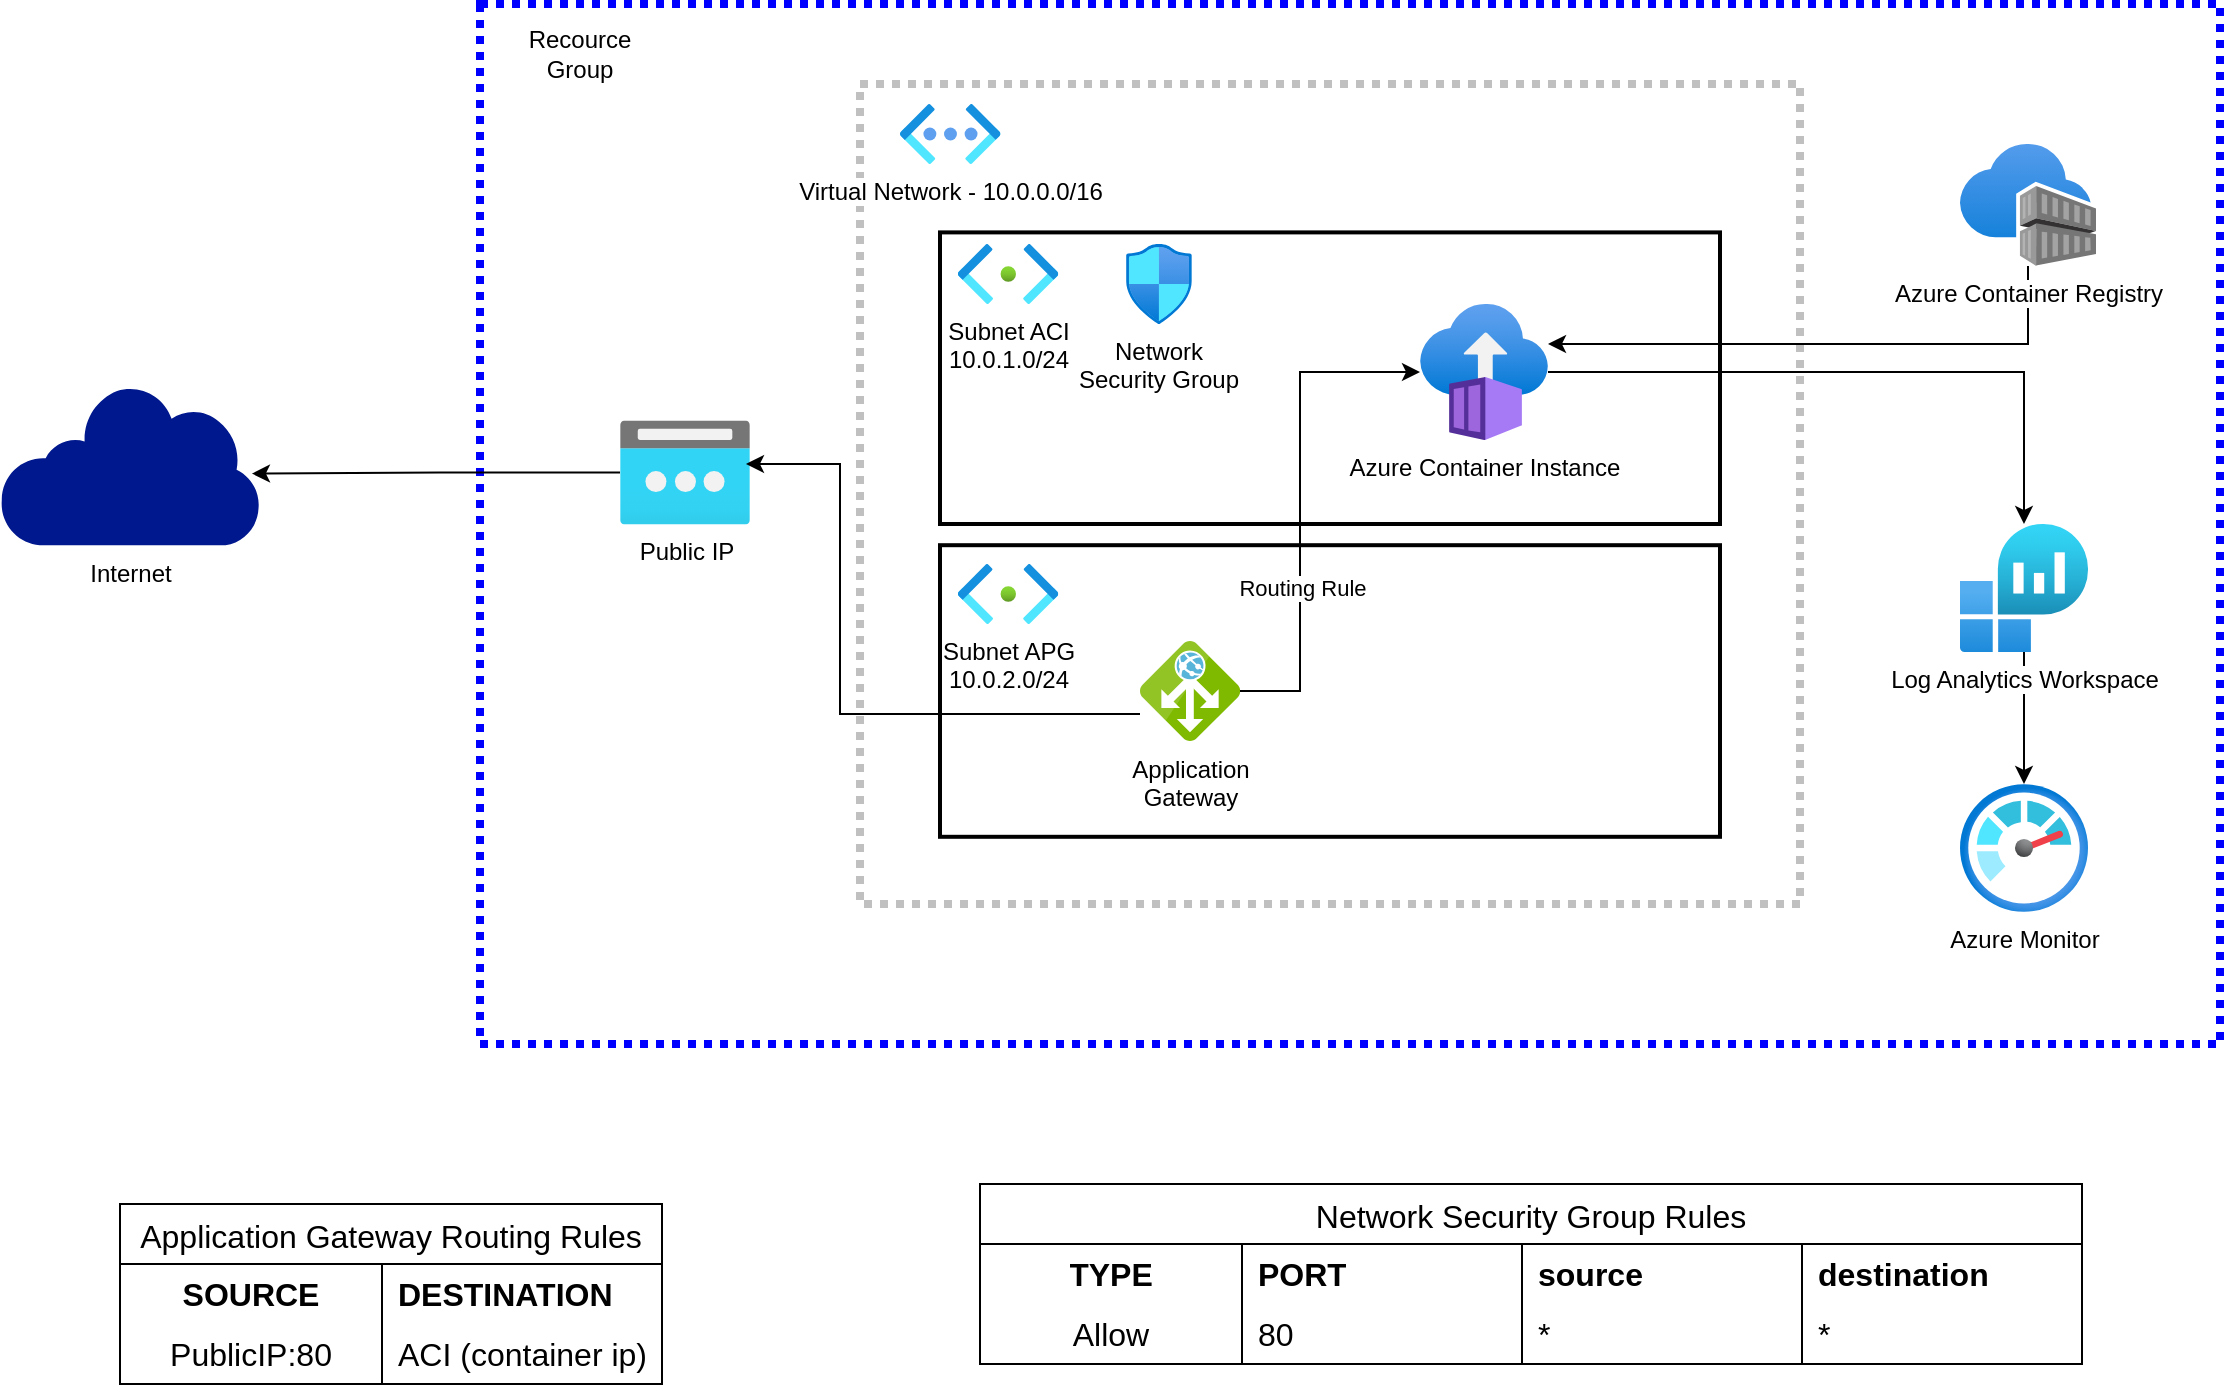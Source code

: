<mxfile version="26.1.3">
  <diagram name="Page-1" id="nj9fEkYFzmO_f7lPYOMM">
    <mxGraphModel dx="1434" dy="746" grid="1" gridSize="10" guides="1" tooltips="1" connect="1" arrows="1" fold="1" page="1" pageScale="1" pageWidth="1169" pageHeight="827" math="0" shadow="0">
      <root>
        <mxCell id="0" />
        <mxCell id="1" parent="0" />
        <mxCell id="pwINobziB2QLhd5NFdGL-3" value="" style="rounded=0;whiteSpace=wrap;html=1;strokeWidth=2;strokeColor=light-dark(#000000, #ededed);fillColor=none;" vertex="1" parent="1">
          <mxGeometry x="530" y="320.6" width="390" height="145.8" as="geometry" />
        </mxCell>
        <mxCell id="IcHHnif0nmUrZjCi6gja-13" value="" style="rounded=0;whiteSpace=wrap;html=1;dashed=1;dashPattern=1 1;strokeWidth=4;strokeColor=light-dark(#c0c0c0, #ededed);fillColor=none;" parent="1" vertex="1">
          <mxGeometry x="490" y="90" width="470" height="410" as="geometry" />
        </mxCell>
        <mxCell id="IcHHnif0nmUrZjCi6gja-11" value="" style="rounded=0;whiteSpace=wrap;html=1;dashed=1;dashPattern=1 1;strokeWidth=4;strokeColor=light-dark(#0000ff, #ededed);fillColor=none;" parent="1" vertex="1">
          <mxGeometry x="300" y="50" width="870" height="520" as="geometry" />
        </mxCell>
        <mxCell id="IcHHnif0nmUrZjCi6gja-14" value="" style="rounded=0;whiteSpace=wrap;html=1;strokeWidth=2;strokeColor=light-dark(#000000, #ededed);fillColor=none;" parent="1" vertex="1">
          <mxGeometry x="530" y="164.2" width="390" height="145.8" as="geometry" />
        </mxCell>
        <mxCell id="IcHHnif0nmUrZjCi6gja-15" style="edgeStyle=orthogonalEdgeStyle;rounded=0;orthogonalLoop=1;jettySize=auto;html=1;" parent="1" source="IcHHnif0nmUrZjCi6gja-1" target="IcHHnif0nmUrZjCi6gja-3" edge="1">
          <mxGeometry relative="1" as="geometry">
            <Array as="points">
              <mxPoint x="1074" y="220" />
            </Array>
          </mxGeometry>
        </mxCell>
        <mxCell id="IcHHnif0nmUrZjCi6gja-1" value="Azure Container Registry" style="image;aspect=fixed;html=1;points=[];align=center;fontSize=12;image=img/lib/azure2/containers/Container_Registries.svg;" parent="1" vertex="1">
          <mxGeometry x="1040" y="120" width="68" height="61" as="geometry" />
        </mxCell>
        <mxCell id="IcHHnif0nmUrZjCi6gja-2" value="Virtual Network - 10.0.0.0/16" style="image;aspect=fixed;html=1;points=[];align=center;fontSize=12;image=img/lib/azure2/networking/Virtual_Networks_Classic.svg;" parent="1" vertex="1">
          <mxGeometry x="510" y="100" width="50.25" height="30" as="geometry" />
        </mxCell>
        <mxCell id="pwINobziB2QLhd5NFdGL-8" style="edgeStyle=orthogonalEdgeStyle;rounded=0;orthogonalLoop=1;jettySize=auto;html=1;" edge="1" parent="1" source="IcHHnif0nmUrZjCi6gja-3" target="pwINobziB2QLhd5NFdGL-7">
          <mxGeometry relative="1" as="geometry" />
        </mxCell>
        <mxCell id="IcHHnif0nmUrZjCi6gja-3" value="Azure Container Instance" style="image;aspect=fixed;html=1;points=[];align=center;fontSize=12;image=img/lib/azure2/compute/Container_Instances.svg;" parent="1" vertex="1">
          <mxGeometry x="770" y="200" width="64" height="68" as="geometry" />
        </mxCell>
        <mxCell id="IcHHnif0nmUrZjCi6gja-4" value="&lt;div&gt;Public IP&lt;/div&gt;" style="image;aspect=fixed;html=1;points=[];align=center;fontSize=12;image=img/lib/azure2/networking/Public_IP_Addresses.svg;" parent="1" vertex="1">
          <mxGeometry x="370" y="258.3" width="65" height="52" as="geometry" />
        </mxCell>
        <mxCell id="IcHHnif0nmUrZjCi6gja-5" value="&lt;div&gt;Network&lt;/div&gt;&lt;div&gt;Security Group&lt;/div&gt;" style="image;aspect=fixed;html=1;points=[];align=center;fontSize=12;image=img/lib/azure2/networking/Network_Security_Groups.svg;" parent="1" vertex="1">
          <mxGeometry x="623.0" y="170" width="32.94" height="40" as="geometry" />
        </mxCell>
        <mxCell id="IcHHnif0nmUrZjCi6gja-6" value="Azure Monitor" style="image;aspect=fixed;html=1;points=[];align=center;fontSize=12;image=img/lib/azure2/management_governance/Monitor.svg;" parent="1" vertex="1">
          <mxGeometry x="1040" y="440" width="64" height="64" as="geometry" />
        </mxCell>
        <mxCell id="IcHHnif0nmUrZjCi6gja-7" value="Internet" style="sketch=0;aspect=fixed;pointerEvents=1;shadow=0;dashed=0;html=1;strokeColor=none;labelPosition=center;verticalLabelPosition=bottom;verticalAlign=top;align=center;fillColor=#00188D;shape=mxgraph.mscae.enterprise.internet" parent="1" vertex="1">
          <mxGeometry x="60" y="240" width="130" height="80.6" as="geometry" />
        </mxCell>
        <mxCell id="IcHHnif0nmUrZjCi6gja-8" style="edgeStyle=orthogonalEdgeStyle;rounded=0;orthogonalLoop=1;jettySize=auto;html=1;entryX=0.969;entryY=0.556;entryDx=0;entryDy=0;entryPerimeter=0;" parent="1" source="IcHHnif0nmUrZjCi6gja-4" target="IcHHnif0nmUrZjCi6gja-7" edge="1">
          <mxGeometry relative="1" as="geometry" />
        </mxCell>
        <mxCell id="IcHHnif0nmUrZjCi6gja-9" value="&lt;div&gt;Subnet ACI&lt;/div&gt;&lt;div&gt;10.0.1.0/24&lt;/div&gt;" style="image;aspect=fixed;html=1;points=[];align=center;fontSize=12;image=img/lib/azure2/networking/Subnet.svg;" parent="1" vertex="1">
          <mxGeometry x="539" y="170" width="50.1" height="30" as="geometry" />
        </mxCell>
        <mxCell id="IcHHnif0nmUrZjCi6gja-12" value="Recource Group" style="text;html=1;align=center;verticalAlign=middle;whiteSpace=wrap;rounded=0;" parent="1" vertex="1">
          <mxGeometry x="320" y="60" width="60" height="30" as="geometry" />
        </mxCell>
        <mxCell id="pwINobziB2QLhd5NFdGL-5" style="edgeStyle=orthogonalEdgeStyle;rounded=0;orthogonalLoop=1;jettySize=auto;html=1;" edge="1" parent="1" source="pwINobziB2QLhd5NFdGL-1" target="IcHHnif0nmUrZjCi6gja-3">
          <mxGeometry relative="1" as="geometry">
            <Array as="points">
              <mxPoint x="710" y="394" />
              <mxPoint x="710" y="234" />
            </Array>
          </mxGeometry>
        </mxCell>
        <mxCell id="pwINobziB2QLhd5NFdGL-6" value="Routing Rule" style="edgeLabel;html=1;align=center;verticalAlign=middle;resizable=0;points=[];" vertex="1" connectable="0" parent="pwINobziB2QLhd5NFdGL-5">
          <mxGeometry x="-0.347" y="-1" relative="1" as="geometry">
            <mxPoint as="offset" />
          </mxGeometry>
        </mxCell>
        <mxCell id="pwINobziB2QLhd5NFdGL-1" value="&lt;div&gt;Application&lt;/div&gt;&lt;div&gt;Gateway&lt;/div&gt;" style="image;sketch=0;aspect=fixed;html=1;points=[];align=center;fontSize=12;image=img/lib/mscae/Application_Gateway.svg;" vertex="1" parent="1">
          <mxGeometry x="630" y="368.5" width="50" height="50" as="geometry" />
        </mxCell>
        <mxCell id="pwINobziB2QLhd5NFdGL-2" style="edgeStyle=orthogonalEdgeStyle;rounded=0;orthogonalLoop=1;jettySize=auto;html=1;entryX=0.969;entryY=0.417;entryDx=0;entryDy=0;entryPerimeter=0;" edge="1" parent="1" source="pwINobziB2QLhd5NFdGL-1" target="IcHHnif0nmUrZjCi6gja-4">
          <mxGeometry relative="1" as="geometry">
            <Array as="points">
              <mxPoint x="480" y="405" />
              <mxPoint x="480" y="280" />
            </Array>
          </mxGeometry>
        </mxCell>
        <mxCell id="pwINobziB2QLhd5NFdGL-4" value="&lt;div&gt;Subnet APG&lt;/div&gt;&lt;div&gt;10.0.2.0/24&lt;/div&gt;" style="image;aspect=fixed;html=1;points=[];align=center;fontSize=12;image=img/lib/azure2/networking/Subnet.svg;" vertex="1" parent="1">
          <mxGeometry x="539" y="330" width="50.1" height="30" as="geometry" />
        </mxCell>
        <mxCell id="pwINobziB2QLhd5NFdGL-9" style="edgeStyle=orthogonalEdgeStyle;rounded=0;orthogonalLoop=1;jettySize=auto;html=1;" edge="1" parent="1" source="pwINobziB2QLhd5NFdGL-7" target="IcHHnif0nmUrZjCi6gja-6">
          <mxGeometry relative="1" as="geometry" />
        </mxCell>
        <mxCell id="pwINobziB2QLhd5NFdGL-7" value="Log Analytics Workspace" style="image;aspect=fixed;html=1;points=[];align=center;fontSize=12;image=img/lib/azure2/management_governance/Log_Analytics_Workspaces.svg;" vertex="1" parent="1">
          <mxGeometry x="1040" y="310" width="64" height="64" as="geometry" />
        </mxCell>
        <mxCell id="pwINobziB2QLhd5NFdGL-10" value="Application Gateway Routing Rules" style="shape=table;startSize=30;container=1;collapsible=0;childLayout=tableLayout;fixedRows=1;rowLines=0;fontStyle=0;strokeColor=default;fontSize=16;" vertex="1" parent="1">
          <mxGeometry x="120" y="650" width="271" height="90" as="geometry" />
        </mxCell>
        <mxCell id="pwINobziB2QLhd5NFdGL-11" value="" style="shape=tableRow;horizontal=0;startSize=0;swimlaneHead=0;swimlaneBody=0;top=0;left=0;bottom=0;right=0;collapsible=0;dropTarget=0;fillColor=none;points=[[0,0.5],[1,0.5]];portConstraint=eastwest;strokeColor=inherit;fontSize=16;" vertex="1" parent="pwINobziB2QLhd5NFdGL-10">
          <mxGeometry y="30" width="271" height="30" as="geometry" />
        </mxCell>
        <mxCell id="pwINobziB2QLhd5NFdGL-12" value="&lt;b&gt;SOURCE&lt;/b&gt;" style="shape=partialRectangle;html=1;whiteSpace=wrap;connectable=0;fillColor=none;top=0;left=0;bottom=0;right=0;overflow=hidden;pointerEvents=1;strokeColor=inherit;fontSize=16;" vertex="1" parent="pwINobziB2QLhd5NFdGL-11">
          <mxGeometry width="131" height="30" as="geometry">
            <mxRectangle width="131" height="30" as="alternateBounds" />
          </mxGeometry>
        </mxCell>
        <mxCell id="pwINobziB2QLhd5NFdGL-13" value="&lt;b&gt;DESTINATION&lt;/b&gt;" style="shape=partialRectangle;html=1;whiteSpace=wrap;connectable=0;fillColor=none;top=0;left=0;bottom=0;right=0;align=left;spacingLeft=6;overflow=hidden;strokeColor=inherit;fontSize=16;" vertex="1" parent="pwINobziB2QLhd5NFdGL-11">
          <mxGeometry x="131" width="140" height="30" as="geometry">
            <mxRectangle width="140" height="30" as="alternateBounds" />
          </mxGeometry>
        </mxCell>
        <mxCell id="pwINobziB2QLhd5NFdGL-24" style="shape=tableRow;horizontal=0;startSize=0;swimlaneHead=0;swimlaneBody=0;top=0;left=0;bottom=0;right=0;collapsible=0;dropTarget=0;fillColor=none;points=[[0,0.5],[1,0.5]];portConstraint=eastwest;strokeColor=inherit;fontSize=16;" vertex="1" parent="pwINobziB2QLhd5NFdGL-10">
          <mxGeometry y="60" width="271" height="30" as="geometry" />
        </mxCell>
        <mxCell id="pwINobziB2QLhd5NFdGL-25" value="PublicIP:80" style="shape=partialRectangle;html=1;whiteSpace=wrap;connectable=0;fillColor=none;top=0;left=0;bottom=0;right=0;overflow=hidden;pointerEvents=1;strokeColor=inherit;fontSize=16;" vertex="1" parent="pwINobziB2QLhd5NFdGL-24">
          <mxGeometry width="131" height="30" as="geometry">
            <mxRectangle width="131" height="30" as="alternateBounds" />
          </mxGeometry>
        </mxCell>
        <mxCell id="pwINobziB2QLhd5NFdGL-26" value="ACI (container ip)" style="shape=partialRectangle;html=1;whiteSpace=wrap;connectable=0;fillColor=none;top=0;left=0;bottom=0;right=0;align=left;spacingLeft=6;overflow=hidden;strokeColor=inherit;fontSize=16;" vertex="1" parent="pwINobziB2QLhd5NFdGL-24">
          <mxGeometry x="131" width="140" height="30" as="geometry">
            <mxRectangle width="140" height="30" as="alternateBounds" />
          </mxGeometry>
        </mxCell>
        <mxCell id="pwINobziB2QLhd5NFdGL-20" value="Network Security Group Rules" style="shape=table;startSize=30;container=1;collapsible=0;childLayout=tableLayout;fixedRows=1;rowLines=0;fontStyle=0;strokeColor=default;fontSize=16;" vertex="1" parent="1">
          <mxGeometry x="550" y="640" width="551" height="90" as="geometry" />
        </mxCell>
        <mxCell id="pwINobziB2QLhd5NFdGL-21" value="" style="shape=tableRow;horizontal=0;startSize=0;swimlaneHead=0;swimlaneBody=0;top=0;left=0;bottom=0;right=0;collapsible=0;dropTarget=0;fillColor=none;points=[[0,0.5],[1,0.5]];portConstraint=eastwest;strokeColor=inherit;fontSize=16;" vertex="1" parent="pwINobziB2QLhd5NFdGL-20">
          <mxGeometry y="30" width="551" height="30" as="geometry" />
        </mxCell>
        <mxCell id="pwINobziB2QLhd5NFdGL-22" value="&lt;b&gt;TYPE&lt;/b&gt;" style="shape=partialRectangle;html=1;whiteSpace=wrap;connectable=0;fillColor=none;top=0;left=0;bottom=0;right=0;overflow=hidden;pointerEvents=1;strokeColor=inherit;fontSize=16;" vertex="1" parent="pwINobziB2QLhd5NFdGL-21">
          <mxGeometry width="131" height="30" as="geometry">
            <mxRectangle width="131" height="30" as="alternateBounds" />
          </mxGeometry>
        </mxCell>
        <mxCell id="pwINobziB2QLhd5NFdGL-23" value="&lt;b&gt;PORT&lt;/b&gt;" style="shape=partialRectangle;html=1;whiteSpace=wrap;connectable=0;fillColor=none;top=0;left=0;bottom=0;right=0;align=left;spacingLeft=6;overflow=hidden;strokeColor=inherit;fontSize=16;" vertex="1" parent="pwINobziB2QLhd5NFdGL-21">
          <mxGeometry x="131" width="140" height="30" as="geometry">
            <mxRectangle width="140" height="30" as="alternateBounds" />
          </mxGeometry>
        </mxCell>
        <mxCell id="pwINobziB2QLhd5NFdGL-34" value="&lt;b&gt;source&lt;/b&gt;" style="shape=partialRectangle;html=1;whiteSpace=wrap;connectable=0;fillColor=none;top=0;left=0;bottom=0;right=0;align=left;spacingLeft=6;overflow=hidden;strokeColor=inherit;fontSize=16;" vertex="1" parent="pwINobziB2QLhd5NFdGL-21">
          <mxGeometry x="271" width="140" height="30" as="geometry">
            <mxRectangle width="140" height="30" as="alternateBounds" />
          </mxGeometry>
        </mxCell>
        <mxCell id="pwINobziB2QLhd5NFdGL-36" value="&lt;b&gt;destination&lt;/b&gt;" style="shape=partialRectangle;html=1;whiteSpace=wrap;connectable=0;fillColor=none;top=0;left=0;bottom=0;right=0;align=left;spacingLeft=6;overflow=hidden;strokeColor=inherit;fontSize=16;" vertex="1" parent="pwINobziB2QLhd5NFdGL-21">
          <mxGeometry x="411" width="140" height="30" as="geometry">
            <mxRectangle width="140" height="30" as="alternateBounds" />
          </mxGeometry>
        </mxCell>
        <mxCell id="pwINobziB2QLhd5NFdGL-27" style="shape=tableRow;horizontal=0;startSize=0;swimlaneHead=0;swimlaneBody=0;top=0;left=0;bottom=0;right=0;collapsible=0;dropTarget=0;fillColor=none;points=[[0,0.5],[1,0.5]];portConstraint=eastwest;strokeColor=inherit;fontSize=16;" vertex="1" parent="pwINobziB2QLhd5NFdGL-20">
          <mxGeometry y="60" width="551" height="30" as="geometry" />
        </mxCell>
        <mxCell id="pwINobziB2QLhd5NFdGL-28" value="Allow" style="shape=partialRectangle;html=1;whiteSpace=wrap;connectable=0;fillColor=none;top=0;left=0;bottom=0;right=0;overflow=hidden;pointerEvents=1;strokeColor=inherit;fontSize=16;" vertex="1" parent="pwINobziB2QLhd5NFdGL-27">
          <mxGeometry width="131" height="30" as="geometry">
            <mxRectangle width="131" height="30" as="alternateBounds" />
          </mxGeometry>
        </mxCell>
        <mxCell id="pwINobziB2QLhd5NFdGL-29" value="80" style="shape=partialRectangle;html=1;whiteSpace=wrap;connectable=0;fillColor=none;top=0;left=0;bottom=0;right=0;align=left;spacingLeft=6;overflow=hidden;strokeColor=inherit;fontSize=16;" vertex="1" parent="pwINobziB2QLhd5NFdGL-27">
          <mxGeometry x="131" width="140" height="30" as="geometry">
            <mxRectangle width="140" height="30" as="alternateBounds" />
          </mxGeometry>
        </mxCell>
        <mxCell id="pwINobziB2QLhd5NFdGL-35" value="*" style="shape=partialRectangle;html=1;whiteSpace=wrap;connectable=0;fillColor=none;top=0;left=0;bottom=0;right=0;align=left;spacingLeft=6;overflow=hidden;strokeColor=inherit;fontSize=16;" vertex="1" parent="pwINobziB2QLhd5NFdGL-27">
          <mxGeometry x="271" width="140" height="30" as="geometry">
            <mxRectangle width="140" height="30" as="alternateBounds" />
          </mxGeometry>
        </mxCell>
        <mxCell id="pwINobziB2QLhd5NFdGL-37" value="* " style="shape=partialRectangle;html=1;whiteSpace=wrap;connectable=0;fillColor=none;top=0;left=0;bottom=0;right=0;align=left;spacingLeft=6;overflow=hidden;strokeColor=inherit;fontSize=16;" vertex="1" parent="pwINobziB2QLhd5NFdGL-27">
          <mxGeometry x="411" width="140" height="30" as="geometry">
            <mxRectangle width="140" height="30" as="alternateBounds" />
          </mxGeometry>
        </mxCell>
      </root>
    </mxGraphModel>
  </diagram>
</mxfile>
